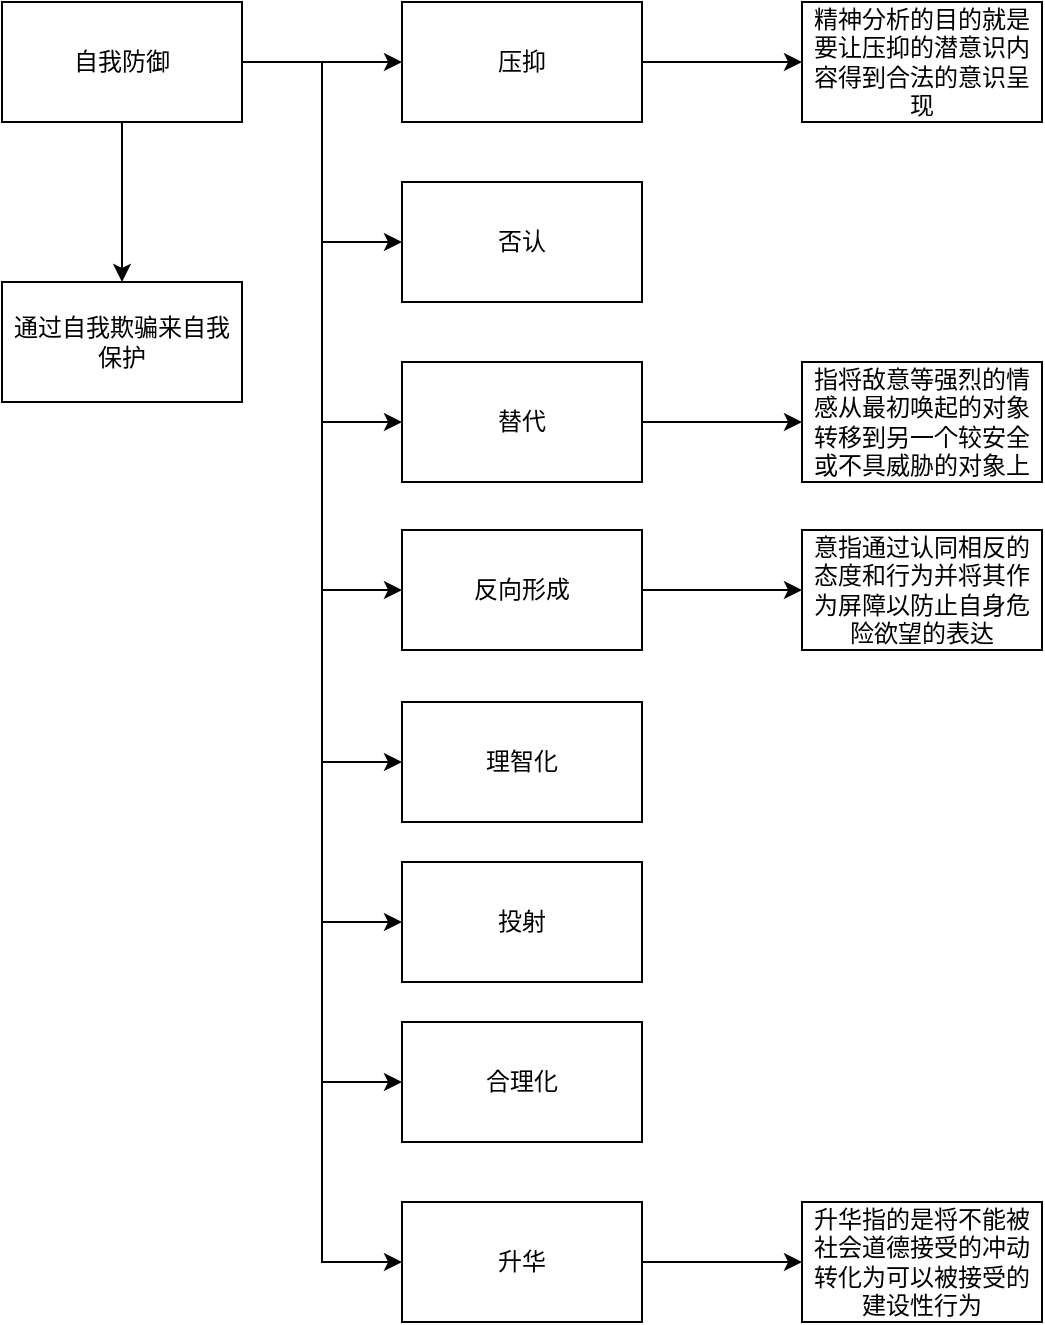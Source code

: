 <mxfile version="22.1.3" type="github">
  <diagram name="第 1 页" id="Moxse9TD_uNbHbYuPGne">
    <mxGraphModel dx="500" dy="459" grid="1" gridSize="10" guides="1" tooltips="1" connect="1" arrows="1" fold="1" page="1" pageScale="1" pageWidth="1169" pageHeight="827" math="0" shadow="0">
      <root>
        <mxCell id="0" />
        <mxCell id="1" parent="0" />
        <mxCell id="PzSbMveulUiaR9YmqSH6-3" value="" style="edgeStyle=orthogonalEdgeStyle;rounded=0;orthogonalLoop=1;jettySize=auto;html=1;" edge="1" parent="1" source="PzSbMveulUiaR9YmqSH6-1" target="PzSbMveulUiaR9YmqSH6-2">
          <mxGeometry relative="1" as="geometry" />
        </mxCell>
        <mxCell id="PzSbMveulUiaR9YmqSH6-8" style="edgeStyle=orthogonalEdgeStyle;rounded=0;orthogonalLoop=1;jettySize=auto;html=1;exitX=1;exitY=0.5;exitDx=0;exitDy=0;entryX=0;entryY=0.5;entryDx=0;entryDy=0;" edge="1" parent="1" source="PzSbMveulUiaR9YmqSH6-1" target="PzSbMveulUiaR9YmqSH6-6">
          <mxGeometry relative="1" as="geometry" />
        </mxCell>
        <mxCell id="PzSbMveulUiaR9YmqSH6-11" style="edgeStyle=orthogonalEdgeStyle;rounded=0;orthogonalLoop=1;jettySize=auto;html=1;exitX=1;exitY=0.5;exitDx=0;exitDy=0;entryX=0;entryY=0.5;entryDx=0;entryDy=0;" edge="1" parent="1" source="PzSbMveulUiaR9YmqSH6-1" target="PzSbMveulUiaR9YmqSH6-9">
          <mxGeometry relative="1" as="geometry" />
        </mxCell>
        <mxCell id="PzSbMveulUiaR9YmqSH6-16" style="edgeStyle=orthogonalEdgeStyle;rounded=0;orthogonalLoop=1;jettySize=auto;html=1;exitX=1;exitY=0.5;exitDx=0;exitDy=0;entryX=0;entryY=0.5;entryDx=0;entryDy=0;" edge="1" parent="1" source="PzSbMveulUiaR9YmqSH6-1" target="PzSbMveulUiaR9YmqSH6-14">
          <mxGeometry relative="1" as="geometry" />
        </mxCell>
        <mxCell id="PzSbMveulUiaR9YmqSH6-21" style="edgeStyle=orthogonalEdgeStyle;rounded=0;orthogonalLoop=1;jettySize=auto;html=1;exitX=1;exitY=0.5;exitDx=0;exitDy=0;entryX=0;entryY=0.5;entryDx=0;entryDy=0;" edge="1" parent="1" source="PzSbMveulUiaR9YmqSH6-1" target="PzSbMveulUiaR9YmqSH6-19">
          <mxGeometry relative="1" as="geometry" />
        </mxCell>
        <mxCell id="PzSbMveulUiaR9YmqSH6-24" style="edgeStyle=orthogonalEdgeStyle;rounded=0;orthogonalLoop=1;jettySize=auto;html=1;exitX=1;exitY=0.5;exitDx=0;exitDy=0;entryX=0;entryY=0.5;entryDx=0;entryDy=0;" edge="1" parent="1" source="PzSbMveulUiaR9YmqSH6-1" target="PzSbMveulUiaR9YmqSH6-22">
          <mxGeometry relative="1" as="geometry" />
        </mxCell>
        <mxCell id="PzSbMveulUiaR9YmqSH6-29" style="edgeStyle=orthogonalEdgeStyle;rounded=0;orthogonalLoop=1;jettySize=auto;html=1;exitX=1;exitY=0.5;exitDx=0;exitDy=0;entryX=0;entryY=0.5;entryDx=0;entryDy=0;" edge="1" parent="1" source="PzSbMveulUiaR9YmqSH6-1" target="PzSbMveulUiaR9YmqSH6-25">
          <mxGeometry relative="1" as="geometry" />
        </mxCell>
        <mxCell id="PzSbMveulUiaR9YmqSH6-30" style="edgeStyle=orthogonalEdgeStyle;rounded=0;orthogonalLoop=1;jettySize=auto;html=1;exitX=1;exitY=0.5;exitDx=0;exitDy=0;entryX=0;entryY=0.5;entryDx=0;entryDy=0;" edge="1" parent="1" source="PzSbMveulUiaR9YmqSH6-1" target="PzSbMveulUiaR9YmqSH6-27">
          <mxGeometry relative="1" as="geometry" />
        </mxCell>
        <mxCell id="PzSbMveulUiaR9YmqSH6-34" value="" style="edgeStyle=orthogonalEdgeStyle;rounded=0;orthogonalLoop=1;jettySize=auto;html=1;" edge="1" parent="1" source="PzSbMveulUiaR9YmqSH6-1" target="PzSbMveulUiaR9YmqSH6-33">
          <mxGeometry relative="1" as="geometry" />
        </mxCell>
        <mxCell id="PzSbMveulUiaR9YmqSH6-1" value="自我防御" style="whiteSpace=wrap;html=1;" vertex="1" parent="1">
          <mxGeometry x="150" y="150" width="120" height="60" as="geometry" />
        </mxCell>
        <mxCell id="PzSbMveulUiaR9YmqSH6-5" value="" style="edgeStyle=orthogonalEdgeStyle;rounded=0;orthogonalLoop=1;jettySize=auto;html=1;" edge="1" parent="1" source="PzSbMveulUiaR9YmqSH6-2" target="PzSbMveulUiaR9YmqSH6-4">
          <mxGeometry relative="1" as="geometry" />
        </mxCell>
        <mxCell id="PzSbMveulUiaR9YmqSH6-2" value="压抑" style="whiteSpace=wrap;html=1;" vertex="1" parent="1">
          <mxGeometry x="350" y="150" width="120" height="60" as="geometry" />
        </mxCell>
        <mxCell id="PzSbMveulUiaR9YmqSH6-4" value="精神分析的目的就是要让压抑的潜意识内容得到合法的意识呈现" style="whiteSpace=wrap;html=1;" vertex="1" parent="1">
          <mxGeometry x="550" y="150" width="120" height="60" as="geometry" />
        </mxCell>
        <mxCell id="PzSbMveulUiaR9YmqSH6-6" value="否认" style="whiteSpace=wrap;html=1;" vertex="1" parent="1">
          <mxGeometry x="350" y="240" width="120" height="60" as="geometry" />
        </mxCell>
        <mxCell id="PzSbMveulUiaR9YmqSH6-13" value="" style="edgeStyle=orthogonalEdgeStyle;rounded=0;orthogonalLoop=1;jettySize=auto;html=1;" edge="1" parent="1" source="PzSbMveulUiaR9YmqSH6-9" target="PzSbMveulUiaR9YmqSH6-12">
          <mxGeometry relative="1" as="geometry" />
        </mxCell>
        <mxCell id="PzSbMveulUiaR9YmqSH6-9" value="替代" style="whiteSpace=wrap;html=1;" vertex="1" parent="1">
          <mxGeometry x="350" y="330" width="120" height="60" as="geometry" />
        </mxCell>
        <mxCell id="PzSbMveulUiaR9YmqSH6-12" value="指将敌意等强烈的情感从最初唤起的对象转移到另一个较安全或不具威胁的对象上" style="whiteSpace=wrap;html=1;" vertex="1" parent="1">
          <mxGeometry x="550" y="330" width="120" height="60" as="geometry" />
        </mxCell>
        <mxCell id="PzSbMveulUiaR9YmqSH6-18" value="" style="edgeStyle=orthogonalEdgeStyle;rounded=0;orthogonalLoop=1;jettySize=auto;html=1;" edge="1" parent="1" source="PzSbMveulUiaR9YmqSH6-14" target="PzSbMveulUiaR9YmqSH6-17">
          <mxGeometry relative="1" as="geometry" />
        </mxCell>
        <mxCell id="PzSbMveulUiaR9YmqSH6-14" value="反向形成" style="whiteSpace=wrap;html=1;" vertex="1" parent="1">
          <mxGeometry x="350" y="414" width="120" height="60" as="geometry" />
        </mxCell>
        <mxCell id="PzSbMveulUiaR9YmqSH6-17" value="意指通过认同相反的态度和行为并将其作为屏障以防止自身危险欲望的表达" style="whiteSpace=wrap;html=1;" vertex="1" parent="1">
          <mxGeometry x="550" y="414" width="120" height="60" as="geometry" />
        </mxCell>
        <mxCell id="PzSbMveulUiaR9YmqSH6-19" value="理智化" style="whiteSpace=wrap;html=1;" vertex="1" parent="1">
          <mxGeometry x="350" y="500" width="120" height="60" as="geometry" />
        </mxCell>
        <mxCell id="PzSbMveulUiaR9YmqSH6-22" value="投射" style="whiteSpace=wrap;html=1;" vertex="1" parent="1">
          <mxGeometry x="350" y="580" width="120" height="60" as="geometry" />
        </mxCell>
        <mxCell id="PzSbMveulUiaR9YmqSH6-25" value="合理化" style="whiteSpace=wrap;html=1;" vertex="1" parent="1">
          <mxGeometry x="350" y="660" width="120" height="60" as="geometry" />
        </mxCell>
        <mxCell id="PzSbMveulUiaR9YmqSH6-32" value="" style="edgeStyle=orthogonalEdgeStyle;rounded=0;orthogonalLoop=1;jettySize=auto;html=1;" edge="1" parent="1" source="PzSbMveulUiaR9YmqSH6-27" target="PzSbMveulUiaR9YmqSH6-31">
          <mxGeometry relative="1" as="geometry" />
        </mxCell>
        <mxCell id="PzSbMveulUiaR9YmqSH6-27" value="升华" style="whiteSpace=wrap;html=1;" vertex="1" parent="1">
          <mxGeometry x="350" y="750" width="120" height="60" as="geometry" />
        </mxCell>
        <mxCell id="PzSbMveulUiaR9YmqSH6-31" value="升华指的是将不能被社会道德接受的冲动转化为可以被接受的建设性行为" style="whiteSpace=wrap;html=1;" vertex="1" parent="1">
          <mxGeometry x="550" y="750" width="120" height="60" as="geometry" />
        </mxCell>
        <mxCell id="PzSbMveulUiaR9YmqSH6-33" value="通过自我欺骗来自我保护" style="whiteSpace=wrap;html=1;" vertex="1" parent="1">
          <mxGeometry x="150" y="290" width="120" height="60" as="geometry" />
        </mxCell>
      </root>
    </mxGraphModel>
  </diagram>
</mxfile>
